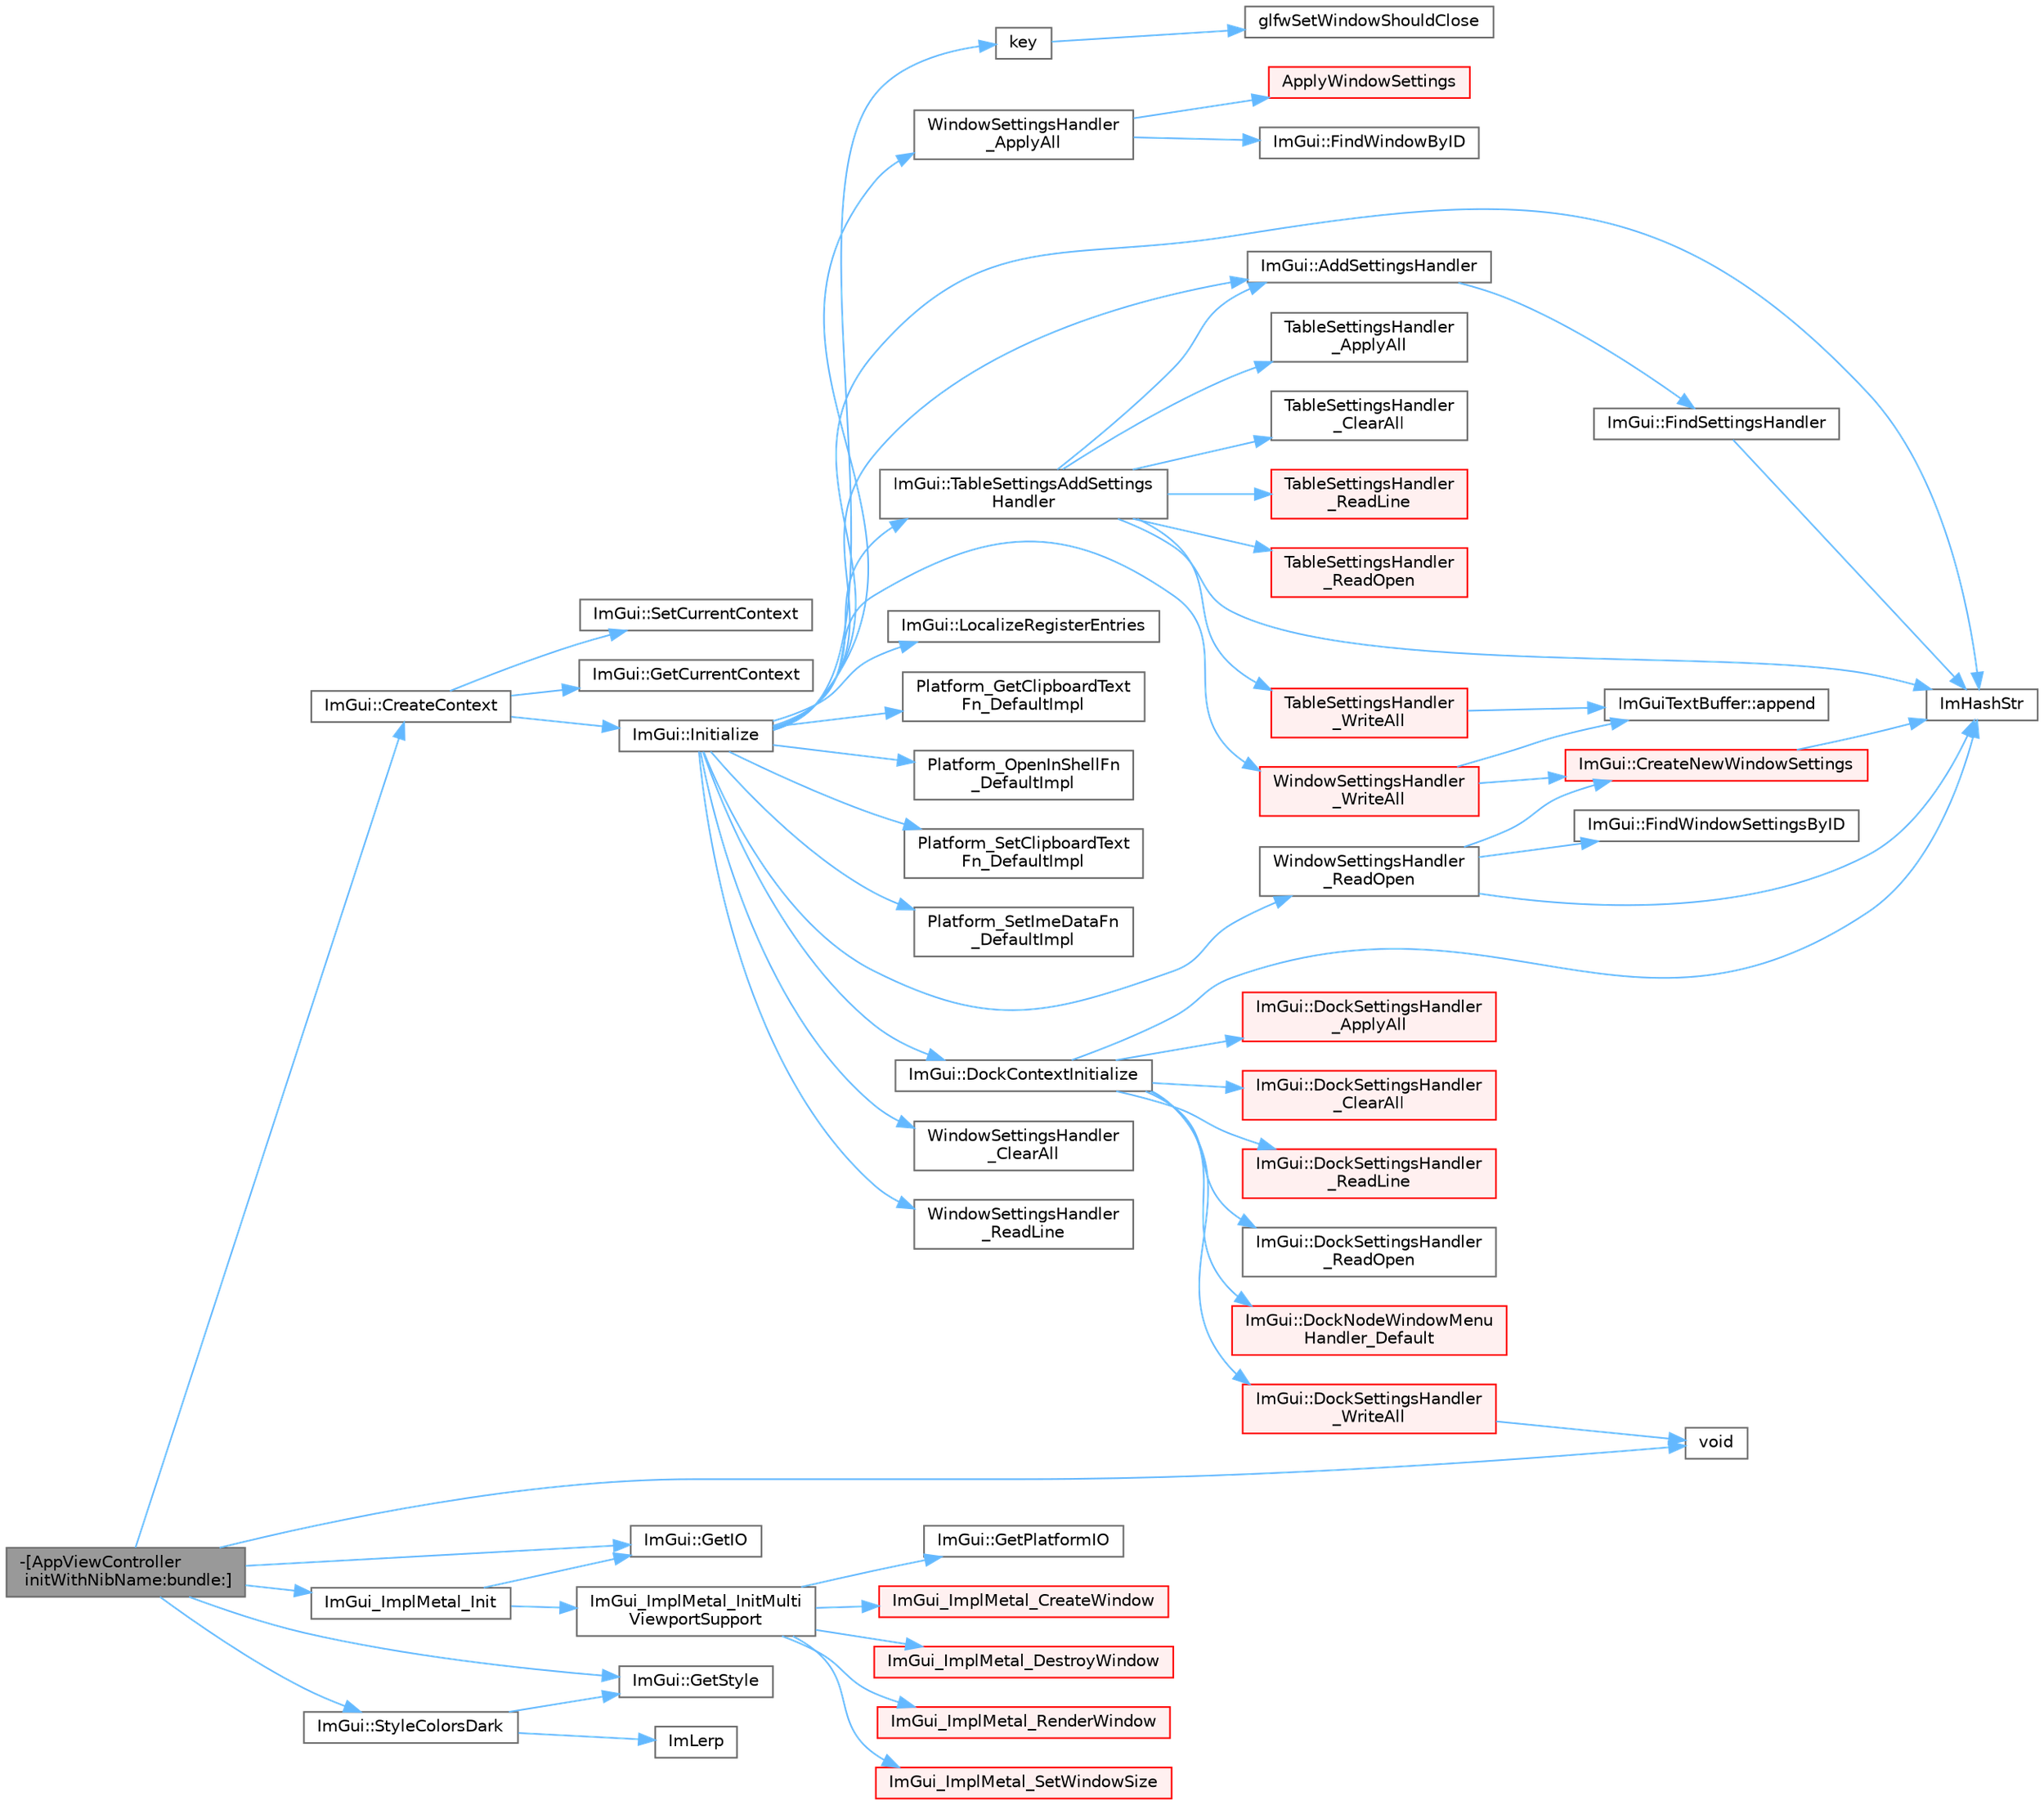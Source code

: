 digraph "-[AppViewController initWithNibName:bundle:]"
{
 // LATEX_PDF_SIZE
  bgcolor="transparent";
  edge [fontname=Helvetica,fontsize=10,labelfontname=Helvetica,labelfontsize=10];
  node [fontname=Helvetica,fontsize=10,shape=box,height=0.2,width=0.4];
  rankdir="LR";
  Node1 [id="Node000001",label="-[AppViewController\l initWithNibName:bundle:]",height=0.2,width=0.4,color="gray40", fillcolor="grey60", style="filled", fontcolor="black",tooltip=" "];
  Node1 -> Node2 [id="edge1_Node000001_Node000002",color="steelblue1",style="solid",tooltip=" "];
  Node2 [id="Node000002",label="ImGui::CreateContext",height=0.2,width=0.4,color="grey40", fillcolor="white", style="filled",URL="$namespace_im_gui.html#a4ff6c9ad05a0eba37ce1b5ff1607810a",tooltip=" "];
  Node2 -> Node3 [id="edge2_Node000002_Node000003",color="steelblue1",style="solid",tooltip=" "];
  Node3 [id="Node000003",label="ImGui::GetCurrentContext",height=0.2,width=0.4,color="grey40", fillcolor="white", style="filled",URL="$namespace_im_gui.html#af557a6de5538099a0f6047eb994bbf42",tooltip=" "];
  Node2 -> Node4 [id="edge3_Node000002_Node000004",color="steelblue1",style="solid",tooltip=" "];
  Node4 [id="Node000004",label="ImGui::Initialize",height=0.2,width=0.4,color="grey40", fillcolor="white", style="filled",URL="$namespace_im_gui.html#a1a611da38fae18a3d1dafcb3228259da",tooltip=" "];
  Node4 -> Node5 [id="edge4_Node000004_Node000005",color="steelblue1",style="solid",tooltip=" "];
  Node5 [id="Node000005",label="ImGui::AddSettingsHandler",height=0.2,width=0.4,color="grey40", fillcolor="white", style="filled",URL="$namespace_im_gui.html#ade13c9d3114fb2fae235a29a6388495d",tooltip=" "];
  Node5 -> Node6 [id="edge5_Node000005_Node000006",color="steelblue1",style="solid",tooltip=" "];
  Node6 [id="Node000006",label="ImGui::FindSettingsHandler",height=0.2,width=0.4,color="grey40", fillcolor="white", style="filled",URL="$namespace_im_gui.html#ad9e15440c52f63aa96ef3b3938d566f8",tooltip=" "];
  Node6 -> Node7 [id="edge6_Node000006_Node000007",color="steelblue1",style="solid",tooltip=" "];
  Node7 [id="Node000007",label="ImHashStr",height=0.2,width=0.4,color="grey40", fillcolor="white", style="filled",URL="$imgui_8cpp.html#ab6659b5d67f7a3369e099ce890e12223",tooltip=" "];
  Node4 -> Node8 [id="edge7_Node000004_Node000008",color="steelblue1",style="solid",tooltip=" "];
  Node8 [id="Node000008",label="ImGui::DockContextInitialize",height=0.2,width=0.4,color="grey40", fillcolor="white", style="filled",URL="$namespace_im_gui.html#a3b7bcf876b64c28c4eb3868f79728499",tooltip=" "];
  Node8 -> Node9 [id="edge8_Node000008_Node000009",color="steelblue1",style="solid",tooltip=" "];
  Node9 [id="Node000009",label="ImGui::DockNodeWindowMenu\lHandler_Default",height=0.2,width=0.4,color="red", fillcolor="#FFF0F0", style="filled",URL="$namespace_im_gui.html#a46592395e19aa3aacfccc2222693bec8",tooltip=" "];
  Node8 -> Node167 [id="edge9_Node000008_Node000167",color="steelblue1",style="solid",tooltip=" "];
  Node167 [id="Node000167",label="ImGui::DockSettingsHandler\l_ApplyAll",height=0.2,width=0.4,color="red", fillcolor="#FFF0F0", style="filled",URL="$namespace_im_gui.html#a5a15182dbd53ea7081397d1ad968bc79",tooltip=" "];
  Node8 -> Node220 [id="edge10_Node000008_Node000220",color="steelblue1",style="solid",tooltip=" "];
  Node220 [id="Node000220",label="ImGui::DockSettingsHandler\l_ClearAll",height=0.2,width=0.4,color="red", fillcolor="#FFF0F0", style="filled",URL="$namespace_im_gui.html#a715a6e2d43d08b58727623d0a61aa92e",tooltip=" "];
  Node8 -> Node234 [id="edge11_Node000008_Node000234",color="steelblue1",style="solid",tooltip=" "];
  Node234 [id="Node000234",label="ImGui::DockSettingsHandler\l_ReadLine",height=0.2,width=0.4,color="red", fillcolor="#FFF0F0", style="filled",URL="$namespace_im_gui.html#a16b89ffa662d85c87662e7650eea4fb3",tooltip=" "];
  Node8 -> Node237 [id="edge12_Node000008_Node000237",color="steelblue1",style="solid",tooltip=" "];
  Node237 [id="Node000237",label="ImGui::DockSettingsHandler\l_ReadOpen",height=0.2,width=0.4,color="grey40", fillcolor="white", style="filled",URL="$namespace_im_gui.html#a6facf897fbca7a269042adf4f137f9fd",tooltip=" "];
  Node8 -> Node238 [id="edge13_Node000008_Node000238",color="steelblue1",style="solid",tooltip=" "];
  Node238 [id="Node000238",label="ImGui::DockSettingsHandler\l_WriteAll",height=0.2,width=0.4,color="red", fillcolor="#FFF0F0", style="filled",URL="$namespace_im_gui.html#ae3b26835e46a1c504ba368bf3440e951",tooltip=" "];
  Node238 -> Node204 [id="edge14_Node000238_Node000204",color="steelblue1",style="solid",tooltip=" "];
  Node204 [id="Node000204",label="void",height=0.2,width=0.4,color="grey40", fillcolor="white", style="filled",URL="$mimalloc_8h.html#a9d6d8aef94ac19034a5f163606f84830",tooltip=" "];
  Node8 -> Node7 [id="edge15_Node000008_Node000007",color="steelblue1",style="solid",tooltip=" "];
  Node4 -> Node7 [id="edge16_Node000004_Node000007",color="steelblue1",style="solid",tooltip=" "];
  Node4 -> Node12 [id="edge17_Node000004_Node000012",color="steelblue1",style="solid",tooltip=" "];
  Node12 [id="Node000012",label="key",height=0.2,width=0.4,color="grey40", fillcolor="white", style="filled",URL="$gears_8c.html#accd6b5b92b78666e36543412d4ac14cd",tooltip=" "];
  Node12 -> Node13 [id="edge18_Node000012_Node000013",color="steelblue1",style="solid",tooltip=" "];
  Node13 [id="Node000013",label="glfwSetWindowShouldClose",height=0.2,width=0.4,color="grey40", fillcolor="white", style="filled",URL="$group__window.html#ga1cadeda7a1e2f224e06a8415d30741aa",tooltip="Sets the close flag of the specified window."];
  Node4 -> Node245 [id="edge19_Node000004_Node000245",color="steelblue1",style="solid",tooltip=" "];
  Node245 [id="Node000245",label="ImGui::LocalizeRegisterEntries",height=0.2,width=0.4,color="grey40", fillcolor="white", style="filled",URL="$namespace_im_gui.html#a676850197b862c70a447880ae5087895",tooltip=" "];
  Node4 -> Node246 [id="edge20_Node000004_Node000246",color="steelblue1",style="solid",tooltip=" "];
  Node246 [id="Node000246",label="Platform_GetClipboardText\lFn_DefaultImpl",height=0.2,width=0.4,color="grey40", fillcolor="white", style="filled",URL="$imgui_8cpp.html#a2421bb8978de8787e5c9c85edc80fe82",tooltip=" "];
  Node4 -> Node247 [id="edge21_Node000004_Node000247",color="steelblue1",style="solid",tooltip=" "];
  Node247 [id="Node000247",label="Platform_OpenInShellFn\l_DefaultImpl",height=0.2,width=0.4,color="grey40", fillcolor="white", style="filled",URL="$imgui_8cpp.html#ab7298cb2396098ef9145a374ac3f4381",tooltip=" "];
  Node4 -> Node248 [id="edge22_Node000004_Node000248",color="steelblue1",style="solid",tooltip=" "];
  Node248 [id="Node000248",label="Platform_SetClipboardText\lFn_DefaultImpl",height=0.2,width=0.4,color="grey40", fillcolor="white", style="filled",URL="$imgui_8cpp.html#a9dc5de818052845de948ffc79e925e04",tooltip=" "];
  Node4 -> Node249 [id="edge23_Node000004_Node000249",color="steelblue1",style="solid",tooltip=" "];
  Node249 [id="Node000249",label="Platform_SetImeDataFn\l_DefaultImpl",height=0.2,width=0.4,color="grey40", fillcolor="white", style="filled",URL="$imgui_8cpp.html#a35cee2a16eebdfb722ef537c94ef2625",tooltip=" "];
  Node4 -> Node250 [id="edge24_Node000004_Node000250",color="steelblue1",style="solid",tooltip=" "];
  Node250 [id="Node000250",label="ImGui::TableSettingsAddSettings\lHandler",height=0.2,width=0.4,color="grey40", fillcolor="white", style="filled",URL="$namespace_im_gui.html#a49786e01457877baef3eb8c01eca38d1",tooltip=" "];
  Node250 -> Node5 [id="edge25_Node000250_Node000005",color="steelblue1",style="solid",tooltip=" "];
  Node250 -> Node7 [id="edge26_Node000250_Node000007",color="steelblue1",style="solid",tooltip=" "];
  Node250 -> Node251 [id="edge27_Node000250_Node000251",color="steelblue1",style="solid",tooltip=" "];
  Node251 [id="Node000251",label="TableSettingsHandler\l_ApplyAll",height=0.2,width=0.4,color="grey40", fillcolor="white", style="filled",URL="$imgui__tables_8cpp.html#afbcb0e08aa823944c0b6fe412821562b",tooltip=" "];
  Node250 -> Node252 [id="edge28_Node000250_Node000252",color="steelblue1",style="solid",tooltip=" "];
  Node252 [id="Node000252",label="TableSettingsHandler\l_ClearAll",height=0.2,width=0.4,color="grey40", fillcolor="white", style="filled",URL="$imgui__tables_8cpp.html#a72509642c50a5c4abc1efa33e69d2ca1",tooltip=" "];
  Node250 -> Node253 [id="edge29_Node000250_Node000253",color="steelblue1",style="solid",tooltip=" "];
  Node253 [id="Node000253",label="TableSettingsHandler\l_ReadLine",height=0.2,width=0.4,color="red", fillcolor="#FFF0F0", style="filled",URL="$imgui__tables_8cpp.html#aba3f3f2dbb7e835738033a419bfdd73c",tooltip=" "];
  Node250 -> Node255 [id="edge30_Node000250_Node000255",color="steelblue1",style="solid",tooltip=" "];
  Node255 [id="Node000255",label="TableSettingsHandler\l_ReadOpen",height=0.2,width=0.4,color="red", fillcolor="#FFF0F0", style="filled",URL="$imgui__tables_8cpp.html#af80e16664c0cb81be75c414c9010a810",tooltip=" "];
  Node250 -> Node260 [id="edge31_Node000250_Node000260",color="steelblue1",style="solid",tooltip=" "];
  Node260 [id="Node000260",label="TableSettingsHandler\l_WriteAll",height=0.2,width=0.4,color="red", fillcolor="#FFF0F0", style="filled",URL="$imgui__tables_8cpp.html#af7d20f2a36d3a68b646eaf68dd785900",tooltip=" "];
  Node260 -> Node261 [id="edge32_Node000260_Node000261",color="steelblue1",style="solid",tooltip=" "];
  Node261 [id="Node000261",label="ImGuiTextBuffer::append",height=0.2,width=0.4,color="grey40", fillcolor="white", style="filled",URL="$struct_im_gui_text_buffer.html#a9101840866a9e5408ea1e25a779a40dc",tooltip=" "];
  Node4 -> Node263 [id="edge33_Node000004_Node000263",color="steelblue1",style="solid",tooltip=" "];
  Node263 [id="Node000263",label="WindowSettingsHandler\l_ApplyAll",height=0.2,width=0.4,color="grey40", fillcolor="white", style="filled",URL="$imgui_8cpp.html#a4f345909ba493da1c34b89bb89ac4475",tooltip=" "];
  Node263 -> Node264 [id="edge34_Node000263_Node000264",color="steelblue1",style="solid",tooltip=" "];
  Node264 [id="Node000264",label="ApplyWindowSettings",height=0.2,width=0.4,color="red", fillcolor="#FFF0F0", style="filled",URL="$imgui_8cpp.html#a1dc50294d00308b0e87af6cace2fe04e",tooltip=" "];
  Node263 -> Node211 [id="edge35_Node000263_Node000211",color="steelblue1",style="solid",tooltip=" "];
  Node211 [id="Node000211",label="ImGui::FindWindowByID",height=0.2,width=0.4,color="grey40", fillcolor="white", style="filled",URL="$namespace_im_gui.html#a82204d8800dc3a072ddbcbd2aecc48ac",tooltip=" "];
  Node4 -> Node266 [id="edge36_Node000004_Node000266",color="steelblue1",style="solid",tooltip=" "];
  Node266 [id="Node000266",label="WindowSettingsHandler\l_ClearAll",height=0.2,width=0.4,color="grey40", fillcolor="white", style="filled",URL="$imgui_8cpp.html#a942052dc32d118a3455ea9cc244c41ad",tooltip=" "];
  Node4 -> Node267 [id="edge37_Node000004_Node000267",color="steelblue1",style="solid",tooltip=" "];
  Node267 [id="Node000267",label="WindowSettingsHandler\l_ReadLine",height=0.2,width=0.4,color="grey40", fillcolor="white", style="filled",URL="$imgui_8cpp.html#a8f46722f3d3b6a30f8f8256aaa34f274",tooltip=" "];
  Node4 -> Node268 [id="edge38_Node000004_Node000268",color="steelblue1",style="solid",tooltip=" "];
  Node268 [id="Node000268",label="WindowSettingsHandler\l_ReadOpen",height=0.2,width=0.4,color="grey40", fillcolor="white", style="filled",URL="$imgui_8cpp.html#a96167b8831eaf55d73bfd79411b01fd6",tooltip=" "];
  Node268 -> Node269 [id="edge39_Node000268_Node000269",color="steelblue1",style="solid",tooltip=" "];
  Node269 [id="Node000269",label="ImGui::CreateNewWindowSettings",height=0.2,width=0.4,color="red", fillcolor="#FFF0F0", style="filled",URL="$namespace_im_gui.html#a2f325a08e833855b408f70a96d5fa064",tooltip=" "];
  Node269 -> Node7 [id="edge40_Node000269_Node000007",color="steelblue1",style="solid",tooltip=" "];
  Node268 -> Node215 [id="edge41_Node000268_Node000215",color="steelblue1",style="solid",tooltip=" "];
  Node215 [id="Node000215",label="ImGui::FindWindowSettingsByID",height=0.2,width=0.4,color="grey40", fillcolor="white", style="filled",URL="$namespace_im_gui.html#a186a7c51e5dc70e54843c9e9415707e2",tooltip=" "];
  Node268 -> Node7 [id="edge42_Node000268_Node000007",color="steelblue1",style="solid",tooltip=" "];
  Node4 -> Node271 [id="edge43_Node000004_Node000271",color="steelblue1",style="solid",tooltip=" "];
  Node271 [id="Node000271",label="WindowSettingsHandler\l_WriteAll",height=0.2,width=0.4,color="red", fillcolor="#FFF0F0", style="filled",URL="$imgui_8cpp.html#a24623093a2b9a7babcc73f502bfabad0",tooltip=" "];
  Node271 -> Node261 [id="edge44_Node000271_Node000261",color="steelblue1",style="solid",tooltip=" "];
  Node271 -> Node269 [id="edge45_Node000271_Node000269",color="steelblue1",style="solid",tooltip=" "];
  Node2 -> Node273 [id="edge46_Node000002_Node000273",color="steelblue1",style="solid",tooltip=" "];
  Node273 [id="Node000273",label="ImGui::SetCurrentContext",height=0.2,width=0.4,color="grey40", fillcolor="white", style="filled",URL="$namespace_im_gui.html#a289dbbbffdadcf1231821d97a7c4a9be",tooltip=" "];
  Node1 -> Node274 [id="edge47_Node000001_Node000274",color="steelblue1",style="solid",tooltip=" "];
  Node274 [id="Node000274",label="ImGui::GetIO",height=0.2,width=0.4,color="grey40", fillcolor="white", style="filled",URL="$namespace_im_gui.html#a3179e560812f878f3961ce803a5d9302",tooltip=" "];
  Node1 -> Node275 [id="edge48_Node000001_Node000275",color="steelblue1",style="solid",tooltip=" "];
  Node275 [id="Node000275",label="ImGui::GetStyle",height=0.2,width=0.4,color="grey40", fillcolor="white", style="filled",URL="$namespace_im_gui.html#abafef4bb3e3654efd96a47b2e22870a7",tooltip=" "];
  Node1 -> Node276 [id="edge49_Node000001_Node000276",color="steelblue1",style="solid",tooltip=" "];
  Node276 [id="Node000276",label="ImGui_ImplMetal_Init",height=0.2,width=0.4,color="grey40", fillcolor="white", style="filled",URL="$imgui__impl__metal_8mm.html#a5a4f95ae7ba6c5f4e051ac5fd66cc12a",tooltip=" "];
  Node276 -> Node274 [id="edge50_Node000276_Node000274",color="steelblue1",style="solid",tooltip=" "];
  Node276 -> Node277 [id="edge51_Node000276_Node000277",color="steelblue1",style="solid",tooltip=" "];
  Node277 [id="Node000277",label="ImGui_ImplMetal_InitMulti\lViewportSupport",height=0.2,width=0.4,color="grey40", fillcolor="white", style="filled",URL="$imgui__impl__metal_8mm.html#a8c3e6d3b9494c48431902323f87934e6",tooltip=" "];
  Node277 -> Node278 [id="edge52_Node000277_Node000278",color="steelblue1",style="solid",tooltip=" "];
  Node278 [id="Node000278",label="ImGui::GetPlatformIO",height=0.2,width=0.4,color="grey40", fillcolor="white", style="filled",URL="$namespace_im_gui.html#a3edc2b6129cbf1e8d247c6d03c344065",tooltip=" "];
  Node277 -> Node279 [id="edge53_Node000277_Node000279",color="steelblue1",style="solid",tooltip=" "];
  Node279 [id="Node000279",label="ImGui_ImplMetal_CreateWindow",height=0.2,width=0.4,color="red", fillcolor="#FFF0F0", style="filled",URL="$imgui__impl__metal_8mm.html#a29e22d24f2728319040538f858a77b59",tooltip=" "];
  Node277 -> Node282 [id="edge54_Node000277_Node000282",color="steelblue1",style="solid",tooltip=" "];
  Node282 [id="Node000282",label="ImGui_ImplMetal_DestroyWindow",height=0.2,width=0.4,color="red", fillcolor="#FFF0F0", style="filled",URL="$imgui__impl__metal_8mm.html#a8089b5b19b6a632903069dae70faf1ea",tooltip=" "];
  Node277 -> Node283 [id="edge55_Node000277_Node000283",color="steelblue1",style="solid",tooltip=" "];
  Node283 [id="Node000283",label="ImGui_ImplMetal_RenderWindow",height=0.2,width=0.4,color="red", fillcolor="#FFF0F0", style="filled",URL="$imgui__impl__metal_8mm.html#aeb9e698df61391e47f9c13c319255780",tooltip=" "];
  Node277 -> Node291 [id="edge56_Node000277_Node000291",color="steelblue1",style="solid",tooltip=" "];
  Node291 [id="Node000291",label="ImGui_ImplMetal_SetWindowSize",height=0.2,width=0.4,color="red", fillcolor="#FFF0F0", style="filled",URL="$imgui__impl__metal_8mm.html#aaf12901a7c55e69efac5fbfb289ce1c8",tooltip=" "];
  Node1 -> Node292 [id="edge57_Node000001_Node000292",color="steelblue1",style="solid",tooltip=" "];
  Node292 [id="Node000292",label="ImGui::StyleColorsDark",height=0.2,width=0.4,color="grey40", fillcolor="white", style="filled",URL="$namespace_im_gui.html#a26c67fc14081b359566d5e135cd8c767",tooltip=" "];
  Node292 -> Node275 [id="edge58_Node000292_Node000275",color="steelblue1",style="solid",tooltip=" "];
  Node292 -> Node123 [id="edge59_Node000292_Node000123",color="steelblue1",style="solid",tooltip=" "];
  Node123 [id="Node000123",label="ImLerp",height=0.2,width=0.4,color="grey40", fillcolor="white", style="filled",URL="$imgui__internal_8h.html#a1d7813429922346e44eebd82d13f777c",tooltip=" "];
  Node1 -> Node204 [id="edge60_Node000001_Node000204",color="steelblue1",style="solid",tooltip=" "];
}
